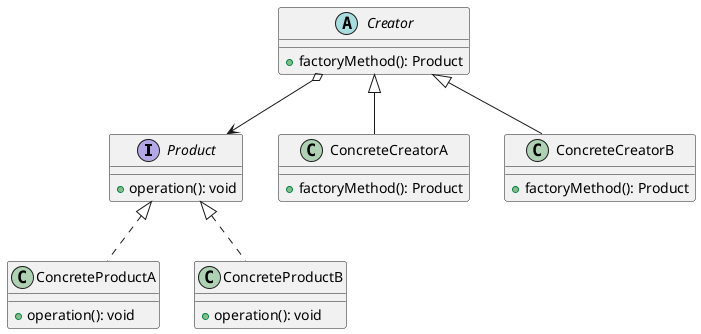 @startuml
interface Product {
    +operation(): void
}

class ConcreteProductA {
    +operation(): void
}

class ConcreteProductB {
    +operation(): void
}

abstract class Creator {
    +factoryMethod(): Product
}

class ConcreteCreatorA {
    +factoryMethod(): Product
}

class ConcreteCreatorB {
    +factoryMethod(): Product
}

Creator <|-- ConcreteCreatorA
Creator <|-- ConcreteCreatorB
Product <|.. ConcreteProductA
Product <|.. ConcreteProductB
Creator o--> Product

@enduml
